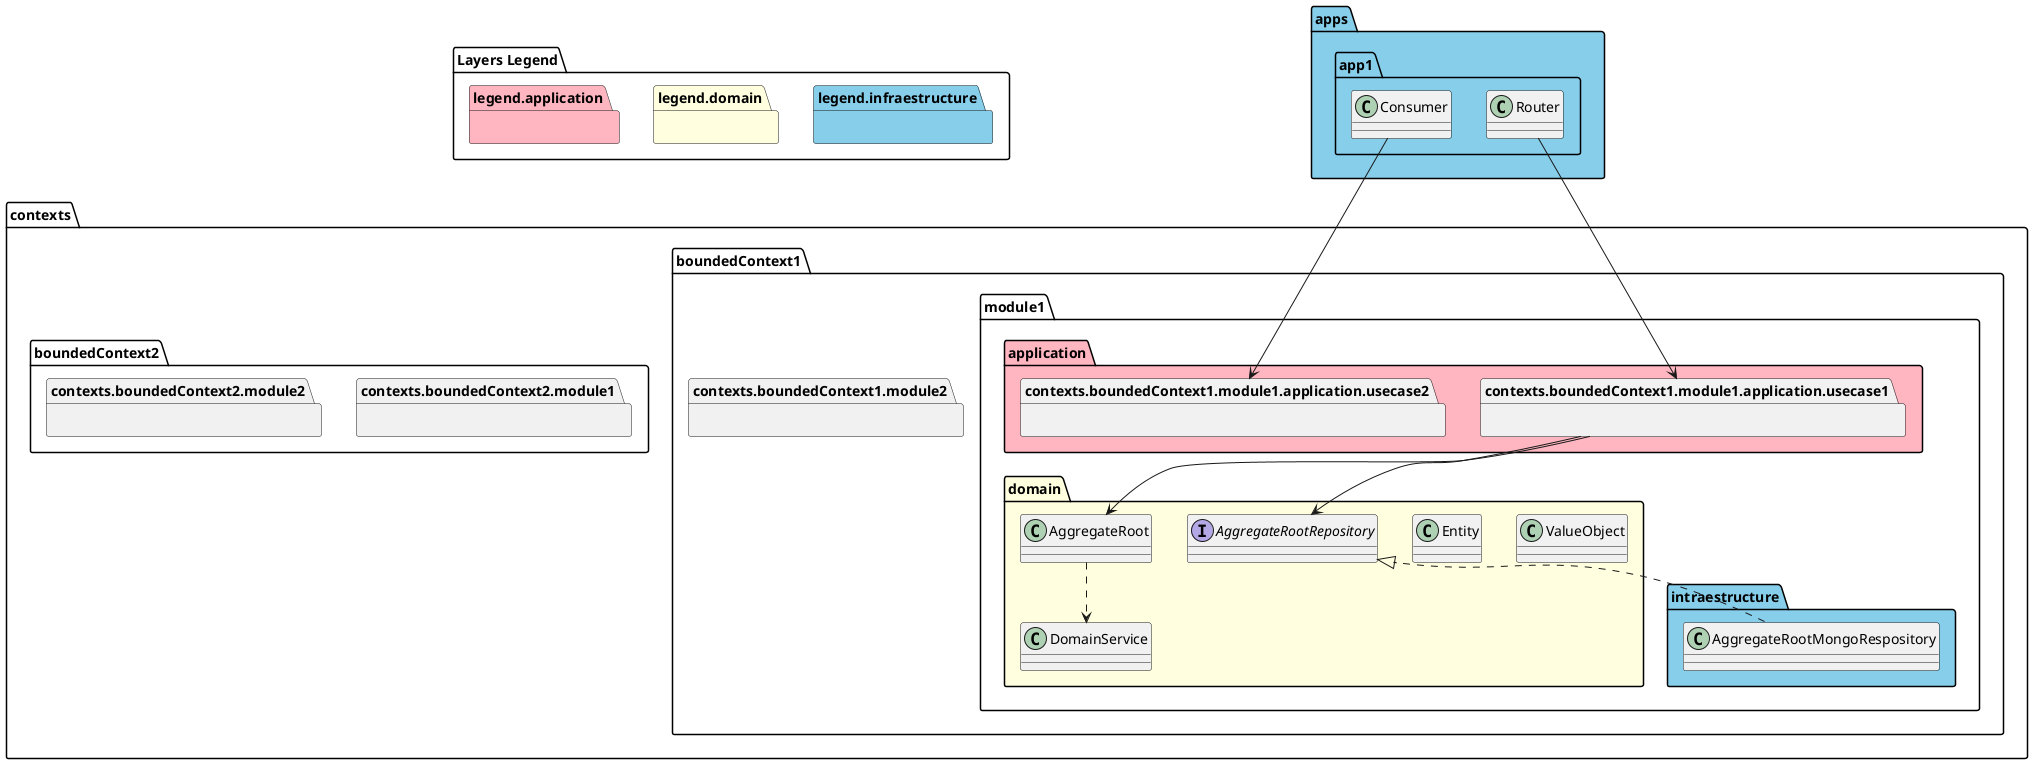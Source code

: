 @startuml

namespace "Layers Legend" as legend {
    namespace infraestructure #SkyBlue {}
    namespace domain #LightYellow {}
    namespace application #LightPink {}
}

namespace apps #SkyBlue {
    namespace app1 {
        class Router
        class Consumer
    }
}
namespace contexts {
    namespace boundedContext1 {
        namespace module1 {
            namespace application #LightPink {
                namespace usecase1 {}
                namespace usecase2 {}
            }
            namespace domain #LightYellow {
                class ValueObject
                class Entity
                class AggregateRoot
                class DomainService
                interface AggregateRootRepository
            }
            namespace intraestructure #SkyBlue {
                class AggregateRootMongoRespository
                contexts.boundedContext1.module1.domain.AggregateRootRepository <|.. AggregateRootMongoRespository
            }
        }
        namespace module2 {}
    }

    namespace boundedContext2 {
        namespace module1 {}
        namespace module2 {}
    }
}

apps.app1.Router --> contexts.boundedContext1.module1.application.usecase1
apps.app1.Consumer --> contexts.boundedContext1.module1.application.usecase2
contexts.boundedContext1.module1.application.usecase1 --> contexts.boundedContext1.module1.domain.AggregateRootRepository
contexts.boundedContext1.module1.application.usecase1 --> contexts.boundedContext1.module1.domain.AggregateRoot
contexts.boundedContext1.module1.domain.AggregateRoot ..> contexts.boundedContext1.module1.domain.DomainService

@enduml